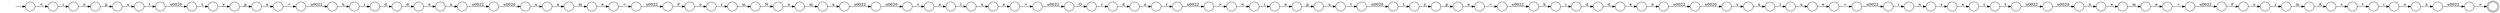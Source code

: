 digraph Automaton {
  rankdir = LR;
  0 [shape=circle,label=""];
  0 -> 43 [label="\u0022"]
  1 [shape=circle,label=""];
  1 -> 75 [label="\u0020"]
  2 [shape=circle,label=""];
  2 -> 100 [label="\u0022"]
  3 [shape=circle,label=""];
  3 -> 20 [label="p"]
  4 [shape=circle,label=""];
  initial [shape=plaintext,label=""];
  initial -> 4
  4 -> 12 [label="<"]
  5 [shape=circle,label=""];
  5 -> 37 [label="\u0022"]
  6 [shape=circle,label=""];
  6 -> 103 [label="r"]
  7 [shape=circle,label=""];
  7 -> 24 [label="F"]
  8 [shape=circle,label=""];
  8 -> 11 [label="a"]
  9 [shape=circle,label=""];
  9 -> 99 [label="y"]
  10 [shape=circle,label=""];
  10 -> 79 [label="e"]
  11 [shape=circle,label=""];
  11 -> 21 [label="m"]
  12 [shape=circle,label=""];
  12 -> 84 [label="i"]
  13 [shape=circle,label=""];
  13 -> 69 [label="t"]
  14 [shape=circle,label=""];
  14 -> 104 [label="n"]
  15 [shape=circle,label=""];
  15 -> 45 [label="a"]
  16 [shape=circle,label=""];
  16 -> 17 [label="r"]
  17 [shape=circle,label=""];
  17 -> 95 [label="t"]
  18 [shape=circle,label=""];
  18 -> 33 [label="s"]
  19 [shape=circle,label=""];
  19 -> 40 [label="r"]
  20 [shape=circle,label=""];
  20 -> 48 [label="u"]
  21 [shape=circle,label=""];
  21 -> 62 [label="e"]
  22 [shape=circle,label=""];
  22 -> 44 [label="A"]
  23 [shape=circle,label=""];
  23 -> 97 [label="="]
  24 [shape=circle,label=""];
  24 -> 31 [label="o"]
  25 [shape=circle,label=""];
  25 -> 60 [label="u"]
  26 [shape=circle,label=""];
  26 -> 53 [label="e"]
  27 [shape=circle,label=""];
  27 -> 82 [label="h"]
  28 [shape=circle,label=""];
  28 -> 59 [label="n"]
  29 [shape=circle,label=""];
  29 -> 34 [label="r"]
  30 [shape=circle,label=""];
  30 -> 38 [label="d"]
  31 [shape=circle,label=""];
  31 -> 67 [label="r"]
  32 [shape=circle,label=""];
  32 -> 81 [label="v"]
  33 [shape=circle,label=""];
  33 -> 16 [label="e"]
  34 [shape=circle,label=""];
  34 -> 78 [label="d"]
  35 [shape=circle,label=""];
  35 -> 42 [label="t"]
  36 [shape=circle,label=""];
  36 -> 85 [label="i"]
  37 [shape=circle,label=""];
  37 -> 50 [label="i"]
  38 [shape=circle,label=""];
  38 -> 41 [label="d"]
  39 [shape=circle,label=""];
  39 -> 32 [label="\u0020"]
  40 [shape=circle,label=""];
  40 -> 22 [label="m"]
  41 [shape=circle,label=""];
  41 -> 28 [label="e"]
  42 [shape=circle,label=""];
  42 -> 73 [label="i"]
  43 [shape=circle,label=""];
  43 -> 101 [label="F"]
  44 [shape=circle,label=""];
  44 -> 35 [label="c"]
  45 [shape=circle,label=""];
  45 -> 10 [label="m"]
  46 [shape=doublecircle,label=""];
  47 [shape=circle,label=""];
  47 -> 7 [label="\u0022"]
  48 [shape=circle,label=""];
  48 -> 71 [label="t"]
  49 [shape=circle,label=""];
  49 -> 94 [label="="]
  50 [shape=circle,label=""];
  50 -> 18 [label="n"]
  51 [shape=circle,label=""];
  51 -> 39 [label="\u0022"]
  52 [shape=circle,label=""];
  52 -> 54 [label="="]
  53 [shape=circle,label=""];
  53 -> 98 [label="\u0022"]
  54 [shape=circle,label=""];
  54 -> 92 [label="\u0022"]
  55 [shape=circle,label=""];
  55 -> 57 [label="a"]
  56 [shape=circle,label=""];
  56 -> 86 [label="e"]
  57 [shape=circle,label=""];
  57 -> 102 [label="l"]
  58 [shape=circle,label=""];
  58 -> 49 [label="e"]
  59 [shape=circle,label=""];
  59 -> 105 [label="\u0022"]
  60 [shape=circle,label=""];
  60 -> 93 [label="t"]
  61 [shape=circle,label=""];
  61 -> 2 [label="n"]
  62 [shape=circle,label=""];
  62 -> 0 [label="="]
  63 [shape=circle,label=""];
  63 -> 96 [label="u"]
  64 [shape=circle,label=""];
  64 -> 5 [label="="]
  65 [shape=circle,label=""];
  65 -> 36 [label="h"]
  66 [shape=circle,label=""];
  66 -> 88 [label="a"]
  67 [shape=circle,label=""];
  67 -> 72 [label="m"]
  68 [shape=circle,label=""];
  68 -> 23 [label="e"]
  69 [shape=circle,label=""];
  69 -> 91 [label="y"]
  70 [shape=circle,label=""];
  70 -> 15 [label="n"]
  71 [shape=circle,label=""];
  71 -> 13 [label="\u0020"]
  72 [shape=circle,label=""];
  72 -> 66 [label="N"]
  73 [shape=circle,label=""];
  73 -> 61 [label="o"]
  74 [shape=circle,label=""];
  74 -> 56 [label="d"]
  75 [shape=circle,label=""];
  75 -> 8 [label="n"]
  76 [shape=circle,label=""];
  76 -> 63 [label="l"]
  77 [shape=circle,label=""];
  77 -> 80 [label="<"]
  78 [shape=circle,label=""];
  78 -> 6 [label="e"]
  79 [shape=circle,label=""];
  79 -> 47 [label="="]
  80 [shape=circle,label=""];
  80 -> 14 [label="i"]
  81 [shape=circle,label=""];
  81 -> 76 [label="a"]
  82 [shape=circle,label=""];
  82 -> 30 [label="i"]
  83 [shape=circle,label=""];
  83 -> 77 [label=">"]
  84 [shape=circle,label=""];
  84 -> 3 [label="n"]
  85 [shape=circle,label=""];
  85 -> 74 [label="d"]
  86 [shape=circle,label=""];
  86 -> 51 [label="n"]
  87 [shape=circle,label=""];
  87 -> 9 [label="t"]
  88 [shape=circle,label=""];
  88 -> 26 [label="m"]
  89 [shape=circle,label=""];
  89 -> 52 [label="e"]
  90 [shape=circle,label=""];
  90 -> 55 [label="v"]
  91 [shape=circle,label=""];
  91 -> 68 [label="p"]
  92 [shape=circle,label=""];
  92 -> 29 [label="O"]
  93 [shape=circle,label=""];
  93 -> 87 [label="\u0020"]
  94 [shape=circle,label=""];
  94 -> 65 [label="\u0022"]
  95 [shape=circle,label=""];
  95 -> 1 [label="\u0022"]
  96 [shape=circle,label=""];
  96 -> 64 [label="e"]
  97 [shape=circle,label=""];
  97 -> 27 [label="\u0022"]
  98 [shape=circle,label=""];
  98 -> 90 [label="\u0020"]
  99 [shape=circle,label=""];
  99 -> 58 [label="p"]
  100 [shape=circle,label=""];
  100 -> 46 [label=">"]
  101 [shape=circle,label=""];
  101 -> 19 [label="o"]
  102 [shape=circle,label=""];
  102 -> 89 [label="u"]
  103 [shape=circle,label=""];
  103 -> 83 [label="\u0022"]
  104 [shape=circle,label=""];
  104 -> 25 [label="p"]
  105 [shape=circle,label=""];
  105 -> 70 [label="\u0020"]
}


